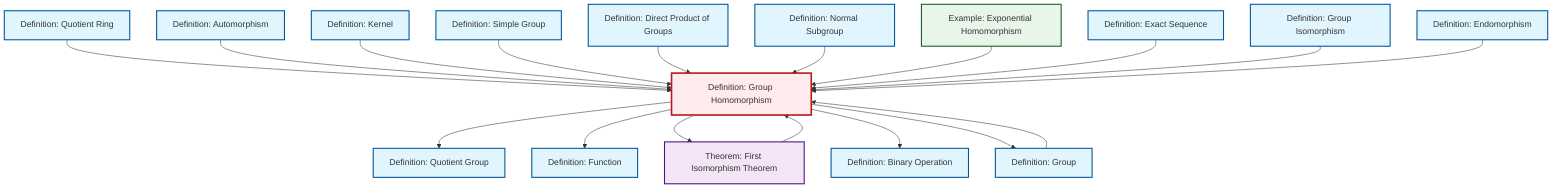 graph TD
    classDef definition fill:#e1f5fe,stroke:#01579b,stroke-width:2px
    classDef theorem fill:#f3e5f5,stroke:#4a148c,stroke-width:2px
    classDef axiom fill:#fff3e0,stroke:#e65100,stroke-width:2px
    classDef example fill:#e8f5e9,stroke:#1b5e20,stroke-width:2px
    classDef current fill:#ffebee,stroke:#b71c1c,stroke-width:3px
    def-binary-operation["Definition: Binary Operation"]:::definition
    def-direct-product["Definition: Direct Product of Groups"]:::definition
    def-normal-subgroup["Definition: Normal Subgroup"]:::definition
    def-homomorphism["Definition: Group Homomorphism"]:::definition
    def-quotient-ring["Definition: Quotient Ring"]:::definition
    def-isomorphism["Definition: Group Isomorphism"]:::definition
    def-exact-sequence["Definition: Exact Sequence"]:::definition
    ex-exponential-homomorphism["Example: Exponential Homomorphism"]:::example
    def-group["Definition: Group"]:::definition
    def-simple-group["Definition: Simple Group"]:::definition
    def-quotient-group["Definition: Quotient Group"]:::definition
    def-automorphism["Definition: Automorphism"]:::definition
    def-function["Definition: Function"]:::definition
    def-endomorphism["Definition: Endomorphism"]:::definition
    def-kernel["Definition: Kernel"]:::definition
    thm-first-isomorphism["Theorem: First Isomorphism Theorem"]:::theorem
    def-quotient-ring --> def-homomorphism
    def-automorphism --> def-homomorphism
    def-group --> def-homomorphism
    def-homomorphism --> def-quotient-group
    def-kernel --> def-homomorphism
    def-homomorphism --> def-function
    def-simple-group --> def-homomorphism
    def-homomorphism --> thm-first-isomorphism
    def-direct-product --> def-homomorphism
    def-normal-subgroup --> def-homomorphism
    thm-first-isomorphism --> def-homomorphism
    def-homomorphism --> def-binary-operation
    def-homomorphism --> def-group
    ex-exponential-homomorphism --> def-homomorphism
    def-exact-sequence --> def-homomorphism
    def-isomorphism --> def-homomorphism
    def-endomorphism --> def-homomorphism
    class def-homomorphism current